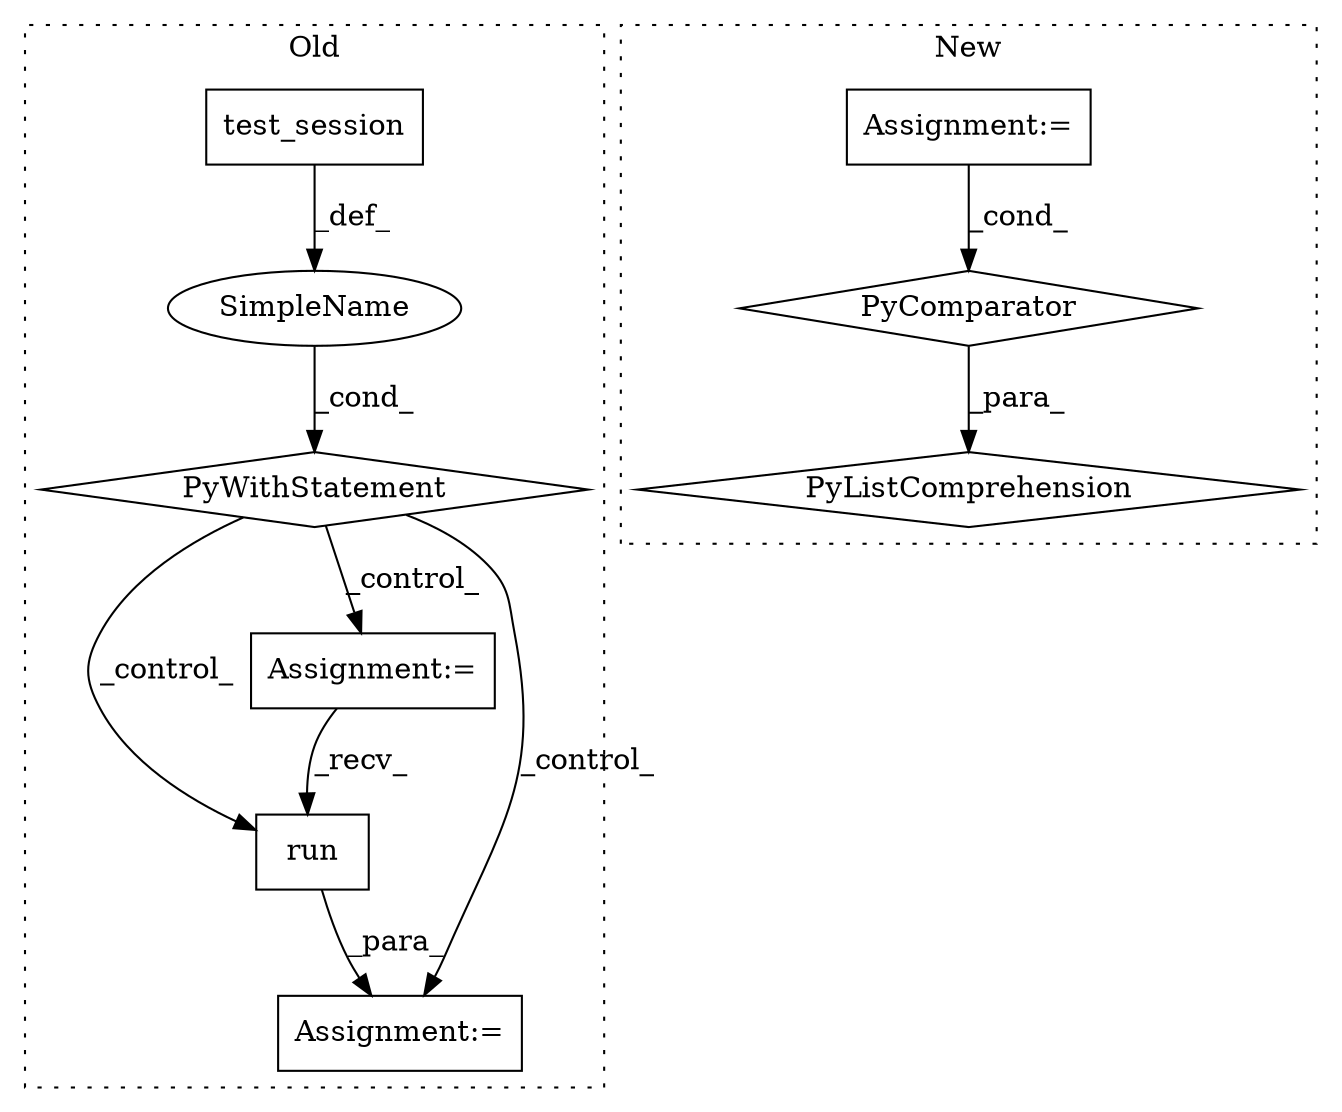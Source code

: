 digraph G {
subgraph cluster0 {
1 [label="test_session" a="32" s="12851" l="14" shape="box"];
3 [label="PyWithStatement" a="104" s="12836,12865" l="10,2" shape="diamond"];
4 [label="run" a="32" s="12963,12974" l="4,1" shape="box"];
5 [label="SimpleName" a="42" s="" l="" shape="ellipse"];
7 [label="Assignment:=" a="7" s="12957" l="1" shape="box"];
9 [label="Assignment:=" a="7" s="12879" l="4" shape="box"];
label = "Old";
style="dotted";
}
subgraph cluster1 {
2 [label="PyListComprehension" a="109" s="11734" l="132" shape="diamond"];
6 [label="PyComparator" a="113" s="11830" l="28" shape="diamond"];
8 [label="Assignment:=" a="7" s="11830" l="28" shape="box"];
label = "New";
style="dotted";
}
1 -> 5 [label="_def_"];
3 -> 7 [label="_control_"];
3 -> 4 [label="_control_"];
3 -> 9 [label="_control_"];
4 -> 7 [label="_para_"];
5 -> 3 [label="_cond_"];
6 -> 2 [label="_para_"];
8 -> 6 [label="_cond_"];
9 -> 4 [label="_recv_"];
}